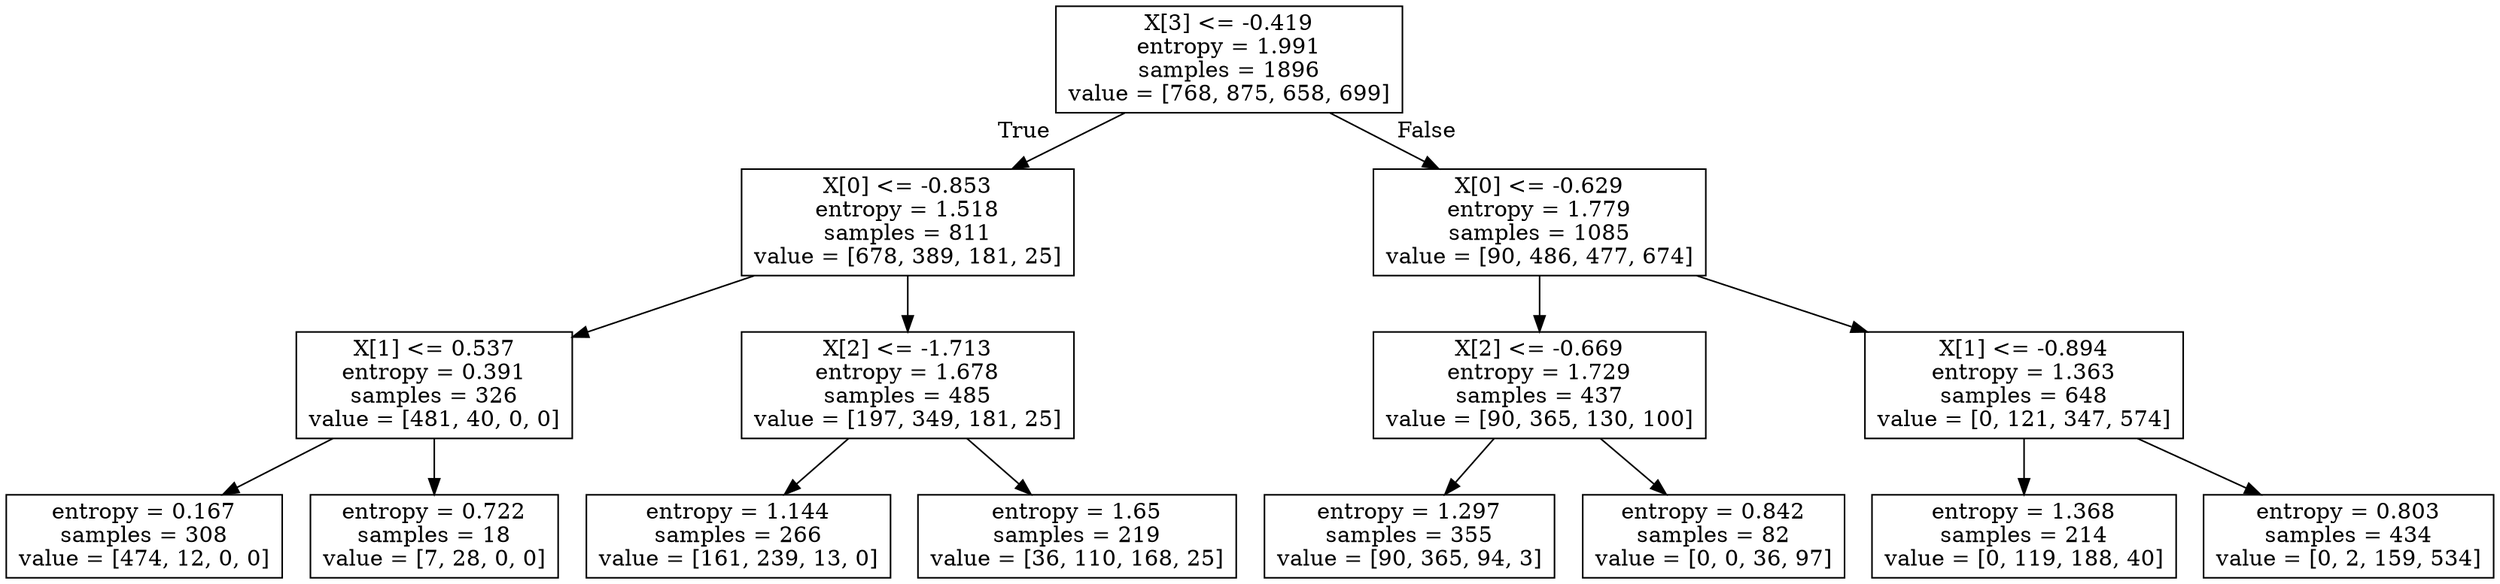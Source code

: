 digraph Tree {
node [shape=box] ;
0 [label="X[3] <= -0.419\nentropy = 1.991\nsamples = 1896\nvalue = [768, 875, 658, 699]"] ;
1 [label="X[0] <= -0.853\nentropy = 1.518\nsamples = 811\nvalue = [678, 389, 181, 25]"] ;
0 -> 1 [labeldistance=2.5, labelangle=45, headlabel="True"] ;
2 [label="X[1] <= 0.537\nentropy = 0.391\nsamples = 326\nvalue = [481, 40, 0, 0]"] ;
1 -> 2 ;
3 [label="entropy = 0.167\nsamples = 308\nvalue = [474, 12, 0, 0]"] ;
2 -> 3 ;
4 [label="entropy = 0.722\nsamples = 18\nvalue = [7, 28, 0, 0]"] ;
2 -> 4 ;
5 [label="X[2] <= -1.713\nentropy = 1.678\nsamples = 485\nvalue = [197, 349, 181, 25]"] ;
1 -> 5 ;
6 [label="entropy = 1.144\nsamples = 266\nvalue = [161, 239, 13, 0]"] ;
5 -> 6 ;
7 [label="entropy = 1.65\nsamples = 219\nvalue = [36, 110, 168, 25]"] ;
5 -> 7 ;
8 [label="X[0] <= -0.629\nentropy = 1.779\nsamples = 1085\nvalue = [90, 486, 477, 674]"] ;
0 -> 8 [labeldistance=2.5, labelangle=-45, headlabel="False"] ;
9 [label="X[2] <= -0.669\nentropy = 1.729\nsamples = 437\nvalue = [90, 365, 130, 100]"] ;
8 -> 9 ;
10 [label="entropy = 1.297\nsamples = 355\nvalue = [90, 365, 94, 3]"] ;
9 -> 10 ;
11 [label="entropy = 0.842\nsamples = 82\nvalue = [0, 0, 36, 97]"] ;
9 -> 11 ;
12 [label="X[1] <= -0.894\nentropy = 1.363\nsamples = 648\nvalue = [0, 121, 347, 574]"] ;
8 -> 12 ;
13 [label="entropy = 1.368\nsamples = 214\nvalue = [0, 119, 188, 40]"] ;
12 -> 13 ;
14 [label="entropy = 0.803\nsamples = 434\nvalue = [0, 2, 159, 534]"] ;
12 -> 14 ;
}